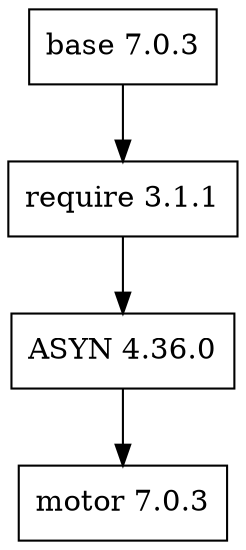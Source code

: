 digraph motor {
node [shape=record];
base [label="base 7.0.3"]
require [label="require 3.1.1"]
ASYN [label="ASYN 4.36.0"]
motor [label="motor 7.0.3"]
base -> require -> { ASYN } ->  {  motor  } 
} 

